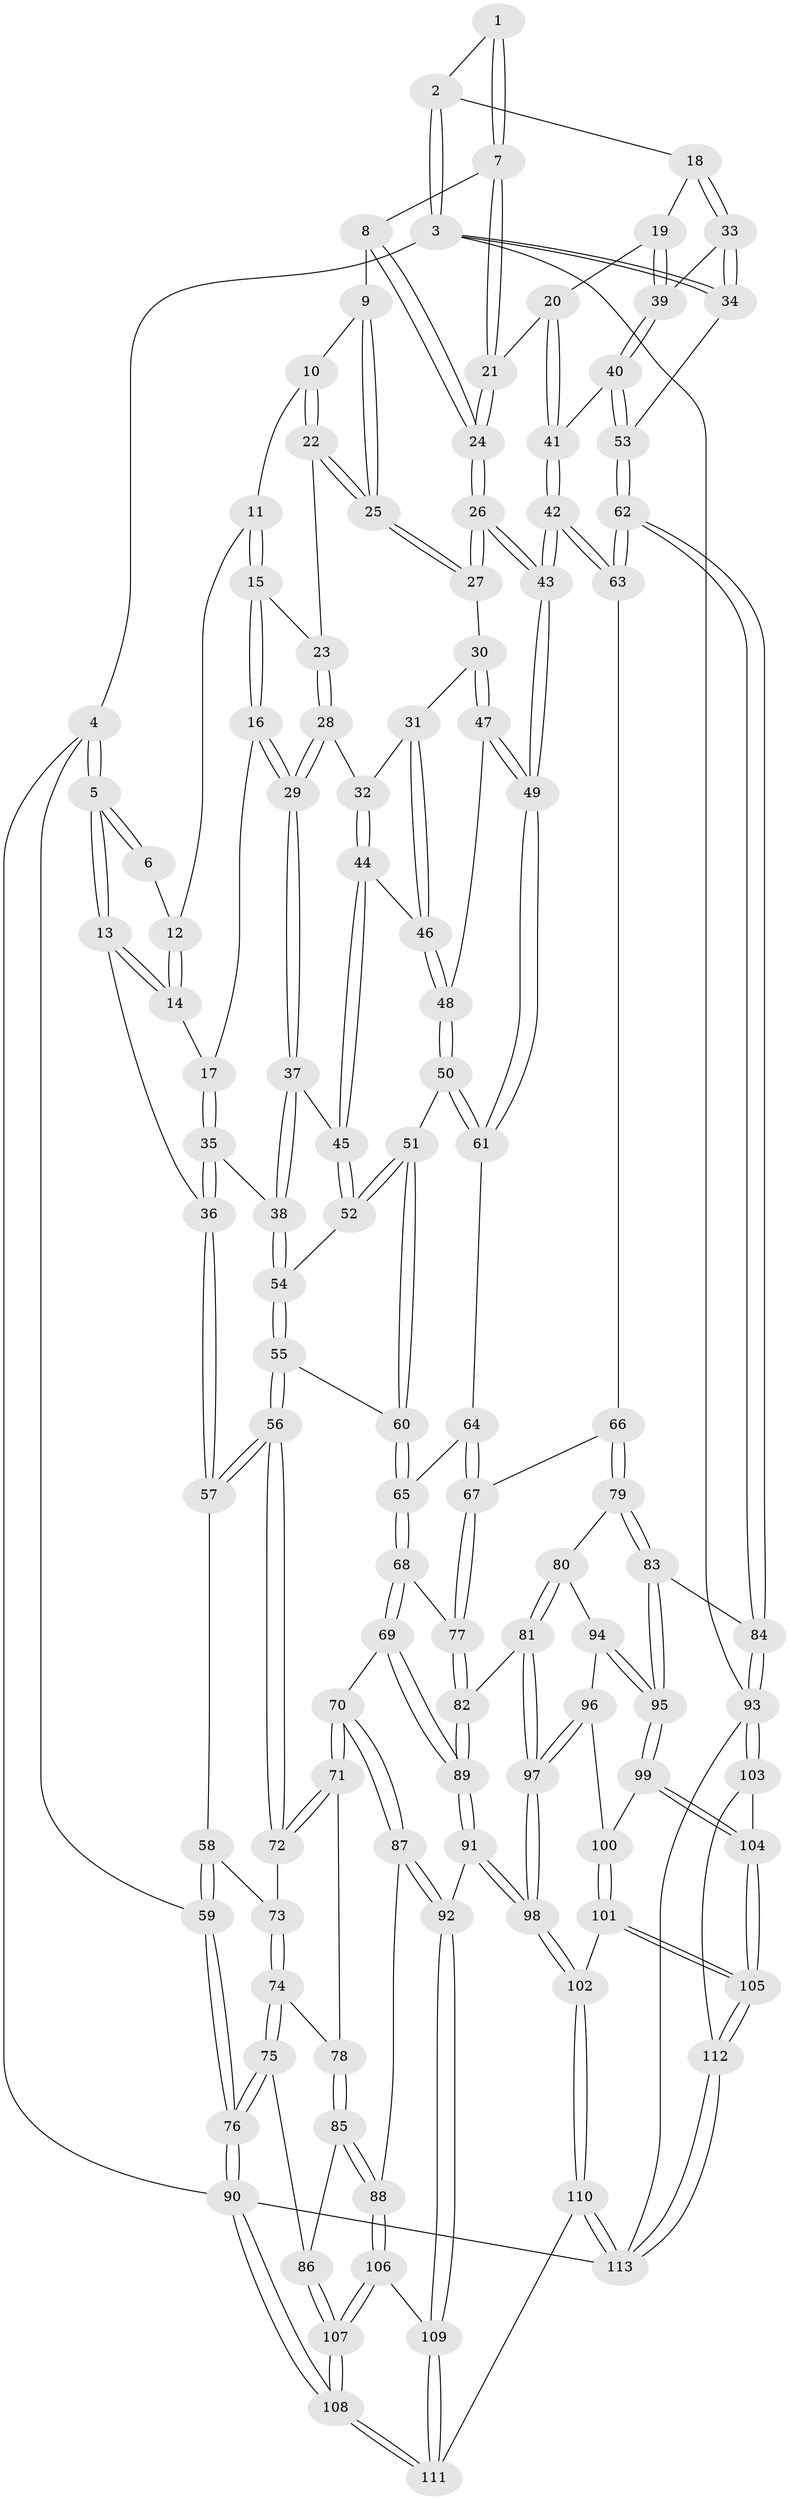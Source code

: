 // Generated by graph-tools (version 1.1) at 2025/03/03/09/25 03:03:12]
// undirected, 113 vertices, 279 edges
graph export_dot {
graph [start="1"]
  node [color=gray90,style=filled];
  1 [pos="+0.6389793641834008+0"];
  2 [pos="+0.8138182352475539+0"];
  3 [pos="+1+0"];
  4 [pos="+0+0"];
  5 [pos="+0+0"];
  6 [pos="+0.42326048826385826+0"];
  7 [pos="+0.6154602443112389+0"];
  8 [pos="+0.5915142059453447+0.03397896338514913"];
  9 [pos="+0.5569518366870018+0.06668408983864298"];
  10 [pos="+0.4858254780066121+0.05823753197230611"];
  11 [pos="+0.40101769802196646+0"];
  12 [pos="+0.39796293070717154+0"];
  13 [pos="+0+0"];
  14 [pos="+0.2838282953808026+0.07421591159778351"];
  15 [pos="+0.4093075771591794+0.09283572854739243"];
  16 [pos="+0.3192237801933927+0.1232911425853123"];
  17 [pos="+0.2912955250404918+0.11385628563749065"];
  18 [pos="+0.844413415509261+0.031873577160554493"];
  19 [pos="+0.8213411418420989+0.08318308084453525"];
  20 [pos="+0.756354235129238+0.12622811371731807"];
  21 [pos="+0.724281436784691+0.13652981323379576"];
  22 [pos="+0.45868039754867507+0.10432529020083005"];
  23 [pos="+0.42991349165550485+0.11258254362687051"];
  24 [pos="+0.6666512478557814+0.17081459469752025"];
  25 [pos="+0.5316664775573008+0.12113424182180646"];
  26 [pos="+0.65043632612784+0.20261157569399815"];
  27 [pos="+0.5398491069925474+0.18448089220059344"];
  28 [pos="+0.43273366043764444+0.1610177718801226"];
  29 [pos="+0.36871937262988513+0.19695600730536192"];
  30 [pos="+0.5369544422785137+0.18652499249039126"];
  31 [pos="+0.5054334684222527+0.1882375053811015"];
  32 [pos="+0.4439262884571206+0.17022159875532095"];
  33 [pos="+1+0.1348066247283308"];
  34 [pos="+1+0.2013032885647603"];
  35 [pos="+0.20213080814403897+0.20939782246974736"];
  36 [pos="+0.17767221409465792+0.2108017042684528"];
  37 [pos="+0.36469390694604925+0.21459241227935386"];
  38 [pos="+0.22748878309309506+0.226220854002569"];
  39 [pos="+0.869063764167194+0.2129919620519757"];
  40 [pos="+0.8672327541559188+0.26207339693183007"];
  41 [pos="+0.7935328162369966+0.2944856577609082"];
  42 [pos="+0.6940531509650739+0.3717231415174172"];
  43 [pos="+0.6894310370763642+0.36814078429890207"];
  44 [pos="+0.4375542457362346+0.23340673538954856"];
  45 [pos="+0.3715278277402078+0.23423210295518263"];
  46 [pos="+0.454677920597008+0.25085070854478914"];
  47 [pos="+0.5185597066767006+0.2820063354144199"];
  48 [pos="+0.46505363276176725+0.2998560122074749"];
  49 [pos="+0.6693478947712288+0.36708443837405935"];
  50 [pos="+0.4182798553124308+0.35669102669204866"];
  51 [pos="+0.39808326000383804+0.3571524559691254"];
  52 [pos="+0.368845030753626+0.27824619405011947"];
  53 [pos="+1+0.4227112975115703"];
  54 [pos="+0.2559875812150391+0.26217284162132337"];
  55 [pos="+0.3042994995411062+0.41244333461266225"];
  56 [pos="+0.2817757559317312+0.4372388038628792"];
  57 [pos="+0.10463239282118685+0.3137232759267248"];
  58 [pos="+0+0.36328072135254136"];
  59 [pos="+0+0.4045683131555421"];
  60 [pos="+0.3445517655946989+0.39333728298887166"];
  61 [pos="+0.49232896565664447+0.4119903020318626"];
  62 [pos="+1+0.44994717247703037"];
  63 [pos="+0.6952158839069051+0.37497404594184874"];
  64 [pos="+0.48993011581044027+0.447504092614013"];
  65 [pos="+0.4513811920287259+0.5109861394553512"];
  66 [pos="+0.7037311716142811+0.48731261412713667"];
  67 [pos="+0.5730788166939028+0.5315456970576933"];
  68 [pos="+0.43002165596677927+0.5876747823453923"];
  69 [pos="+0.38519879519289163+0.6036400565981774"];
  70 [pos="+0.3569904001934896+0.6033679824014957"];
  71 [pos="+0.29838136612980576+0.536075386346051"];
  72 [pos="+0.2767574451787555+0.4603237441495036"];
  73 [pos="+0.18987374322472775+0.47985035575713486"];
  74 [pos="+0.09471847490118498+0.5565864279537965"];
  75 [pos="+0+0.6393811814803597"];
  76 [pos="+0+0.5995193444662242"];
  77 [pos="+0.5041170975422049+0.6013663188105699"];
  78 [pos="+0.25151835765237385+0.5617253119633432"];
  79 [pos="+0.7179617515323973+0.5115304311608978"];
  80 [pos="+0.7234150502246788+0.6304940418154421"];
  81 [pos="+0.5858605538180395+0.6918715639948089"];
  82 [pos="+0.5239909978503725+0.6266257362242383"];
  83 [pos="+1+0.5202666851149114"];
  84 [pos="+1+0.5103958167397046"];
  85 [pos="+0.09143098610005342+0.7024176738450342"];
  86 [pos="+0.022630271210787724+0.6874494640750903"];
  87 [pos="+0.2622829174895089+0.7718426376893343"];
  88 [pos="+0.24871281924398123+0.7797733031202343"];
  89 [pos="+0.45350876714413185+0.7383140806062208"];
  90 [pos="+0+1"];
  91 [pos="+0.4812716532733195+0.8173505677135129"];
  92 [pos="+0.4735495025365643+0.8184677369517086"];
  93 [pos="+1+0.8986477084999973"];
  94 [pos="+0.7550420770704475+0.6653950000914701"];
  95 [pos="+0.8312980981027108+0.7224809086330514"];
  96 [pos="+0.677826776001355+0.7710770251133013"];
  97 [pos="+0.5562875740170424+0.7893662597933888"];
  98 [pos="+0.5336486360404034+0.8309680044769729"];
  99 [pos="+0.8313336336747916+0.7232422459582373"];
  100 [pos="+0.6994959326642004+0.8080787959615754"];
  101 [pos="+0.6772477152077365+0.8649039649308292"];
  102 [pos="+0.5352264677031563+0.8338888649337228"];
  103 [pos="+0.9521708788985132+0.8789761713065003"];
  104 [pos="+0.8419684210825968+0.7706341061666958"];
  105 [pos="+0.7419268673802751+0.9165894172783057"];
  106 [pos="+0.2468801619286757+0.8094581586164686"];
  107 [pos="+0.13834988831373377+1"];
  108 [pos="+0.13707232262846175+1"];
  109 [pos="+0.3846126432540398+0.9131547302249635"];
  110 [pos="+0.5372764689569209+1"];
  111 [pos="+0.33022273609876857+1"];
  112 [pos="+0.7703464348570185+1"];
  113 [pos="+0.7419704632401694+1"];
  1 -- 2;
  1 -- 7;
  1 -- 7;
  2 -- 3;
  2 -- 3;
  2 -- 18;
  3 -- 4;
  3 -- 34;
  3 -- 34;
  3 -- 93;
  4 -- 5;
  4 -- 5;
  4 -- 59;
  4 -- 90;
  5 -- 6;
  5 -- 6;
  5 -- 13;
  5 -- 13;
  6 -- 12;
  7 -- 8;
  7 -- 21;
  7 -- 21;
  8 -- 9;
  8 -- 24;
  8 -- 24;
  9 -- 10;
  9 -- 25;
  9 -- 25;
  10 -- 11;
  10 -- 22;
  10 -- 22;
  11 -- 12;
  11 -- 15;
  11 -- 15;
  12 -- 14;
  12 -- 14;
  13 -- 14;
  13 -- 14;
  13 -- 36;
  14 -- 17;
  15 -- 16;
  15 -- 16;
  15 -- 23;
  16 -- 17;
  16 -- 29;
  16 -- 29;
  17 -- 35;
  17 -- 35;
  18 -- 19;
  18 -- 33;
  18 -- 33;
  19 -- 20;
  19 -- 39;
  19 -- 39;
  20 -- 21;
  20 -- 41;
  20 -- 41;
  21 -- 24;
  21 -- 24;
  22 -- 23;
  22 -- 25;
  22 -- 25;
  23 -- 28;
  23 -- 28;
  24 -- 26;
  24 -- 26;
  25 -- 27;
  25 -- 27;
  26 -- 27;
  26 -- 27;
  26 -- 43;
  26 -- 43;
  27 -- 30;
  28 -- 29;
  28 -- 29;
  28 -- 32;
  29 -- 37;
  29 -- 37;
  30 -- 31;
  30 -- 47;
  30 -- 47;
  31 -- 32;
  31 -- 46;
  31 -- 46;
  32 -- 44;
  32 -- 44;
  33 -- 34;
  33 -- 34;
  33 -- 39;
  34 -- 53;
  35 -- 36;
  35 -- 36;
  35 -- 38;
  36 -- 57;
  36 -- 57;
  37 -- 38;
  37 -- 38;
  37 -- 45;
  38 -- 54;
  38 -- 54;
  39 -- 40;
  39 -- 40;
  40 -- 41;
  40 -- 53;
  40 -- 53;
  41 -- 42;
  41 -- 42;
  42 -- 43;
  42 -- 43;
  42 -- 63;
  42 -- 63;
  43 -- 49;
  43 -- 49;
  44 -- 45;
  44 -- 45;
  44 -- 46;
  45 -- 52;
  45 -- 52;
  46 -- 48;
  46 -- 48;
  47 -- 48;
  47 -- 49;
  47 -- 49;
  48 -- 50;
  48 -- 50;
  49 -- 61;
  49 -- 61;
  50 -- 51;
  50 -- 61;
  50 -- 61;
  51 -- 52;
  51 -- 52;
  51 -- 60;
  51 -- 60;
  52 -- 54;
  53 -- 62;
  53 -- 62;
  54 -- 55;
  54 -- 55;
  55 -- 56;
  55 -- 56;
  55 -- 60;
  56 -- 57;
  56 -- 57;
  56 -- 72;
  56 -- 72;
  57 -- 58;
  58 -- 59;
  58 -- 59;
  58 -- 73;
  59 -- 76;
  59 -- 76;
  60 -- 65;
  60 -- 65;
  61 -- 64;
  62 -- 63;
  62 -- 63;
  62 -- 84;
  62 -- 84;
  63 -- 66;
  64 -- 65;
  64 -- 67;
  64 -- 67;
  65 -- 68;
  65 -- 68;
  66 -- 67;
  66 -- 79;
  66 -- 79;
  67 -- 77;
  67 -- 77;
  68 -- 69;
  68 -- 69;
  68 -- 77;
  69 -- 70;
  69 -- 89;
  69 -- 89;
  70 -- 71;
  70 -- 71;
  70 -- 87;
  70 -- 87;
  71 -- 72;
  71 -- 72;
  71 -- 78;
  72 -- 73;
  73 -- 74;
  73 -- 74;
  74 -- 75;
  74 -- 75;
  74 -- 78;
  75 -- 76;
  75 -- 76;
  75 -- 86;
  76 -- 90;
  76 -- 90;
  77 -- 82;
  77 -- 82;
  78 -- 85;
  78 -- 85;
  79 -- 80;
  79 -- 83;
  79 -- 83;
  80 -- 81;
  80 -- 81;
  80 -- 94;
  81 -- 82;
  81 -- 97;
  81 -- 97;
  82 -- 89;
  82 -- 89;
  83 -- 84;
  83 -- 95;
  83 -- 95;
  84 -- 93;
  84 -- 93;
  85 -- 86;
  85 -- 88;
  85 -- 88;
  86 -- 107;
  86 -- 107;
  87 -- 88;
  87 -- 92;
  87 -- 92;
  88 -- 106;
  88 -- 106;
  89 -- 91;
  89 -- 91;
  90 -- 108;
  90 -- 108;
  90 -- 113;
  91 -- 92;
  91 -- 98;
  91 -- 98;
  92 -- 109;
  92 -- 109;
  93 -- 103;
  93 -- 103;
  93 -- 113;
  94 -- 95;
  94 -- 95;
  94 -- 96;
  95 -- 99;
  95 -- 99;
  96 -- 97;
  96 -- 97;
  96 -- 100;
  97 -- 98;
  97 -- 98;
  98 -- 102;
  98 -- 102;
  99 -- 100;
  99 -- 104;
  99 -- 104;
  100 -- 101;
  100 -- 101;
  101 -- 102;
  101 -- 105;
  101 -- 105;
  102 -- 110;
  102 -- 110;
  103 -- 104;
  103 -- 112;
  104 -- 105;
  104 -- 105;
  105 -- 112;
  105 -- 112;
  106 -- 107;
  106 -- 107;
  106 -- 109;
  107 -- 108;
  107 -- 108;
  108 -- 111;
  108 -- 111;
  109 -- 111;
  109 -- 111;
  110 -- 111;
  110 -- 113;
  110 -- 113;
  112 -- 113;
  112 -- 113;
}

